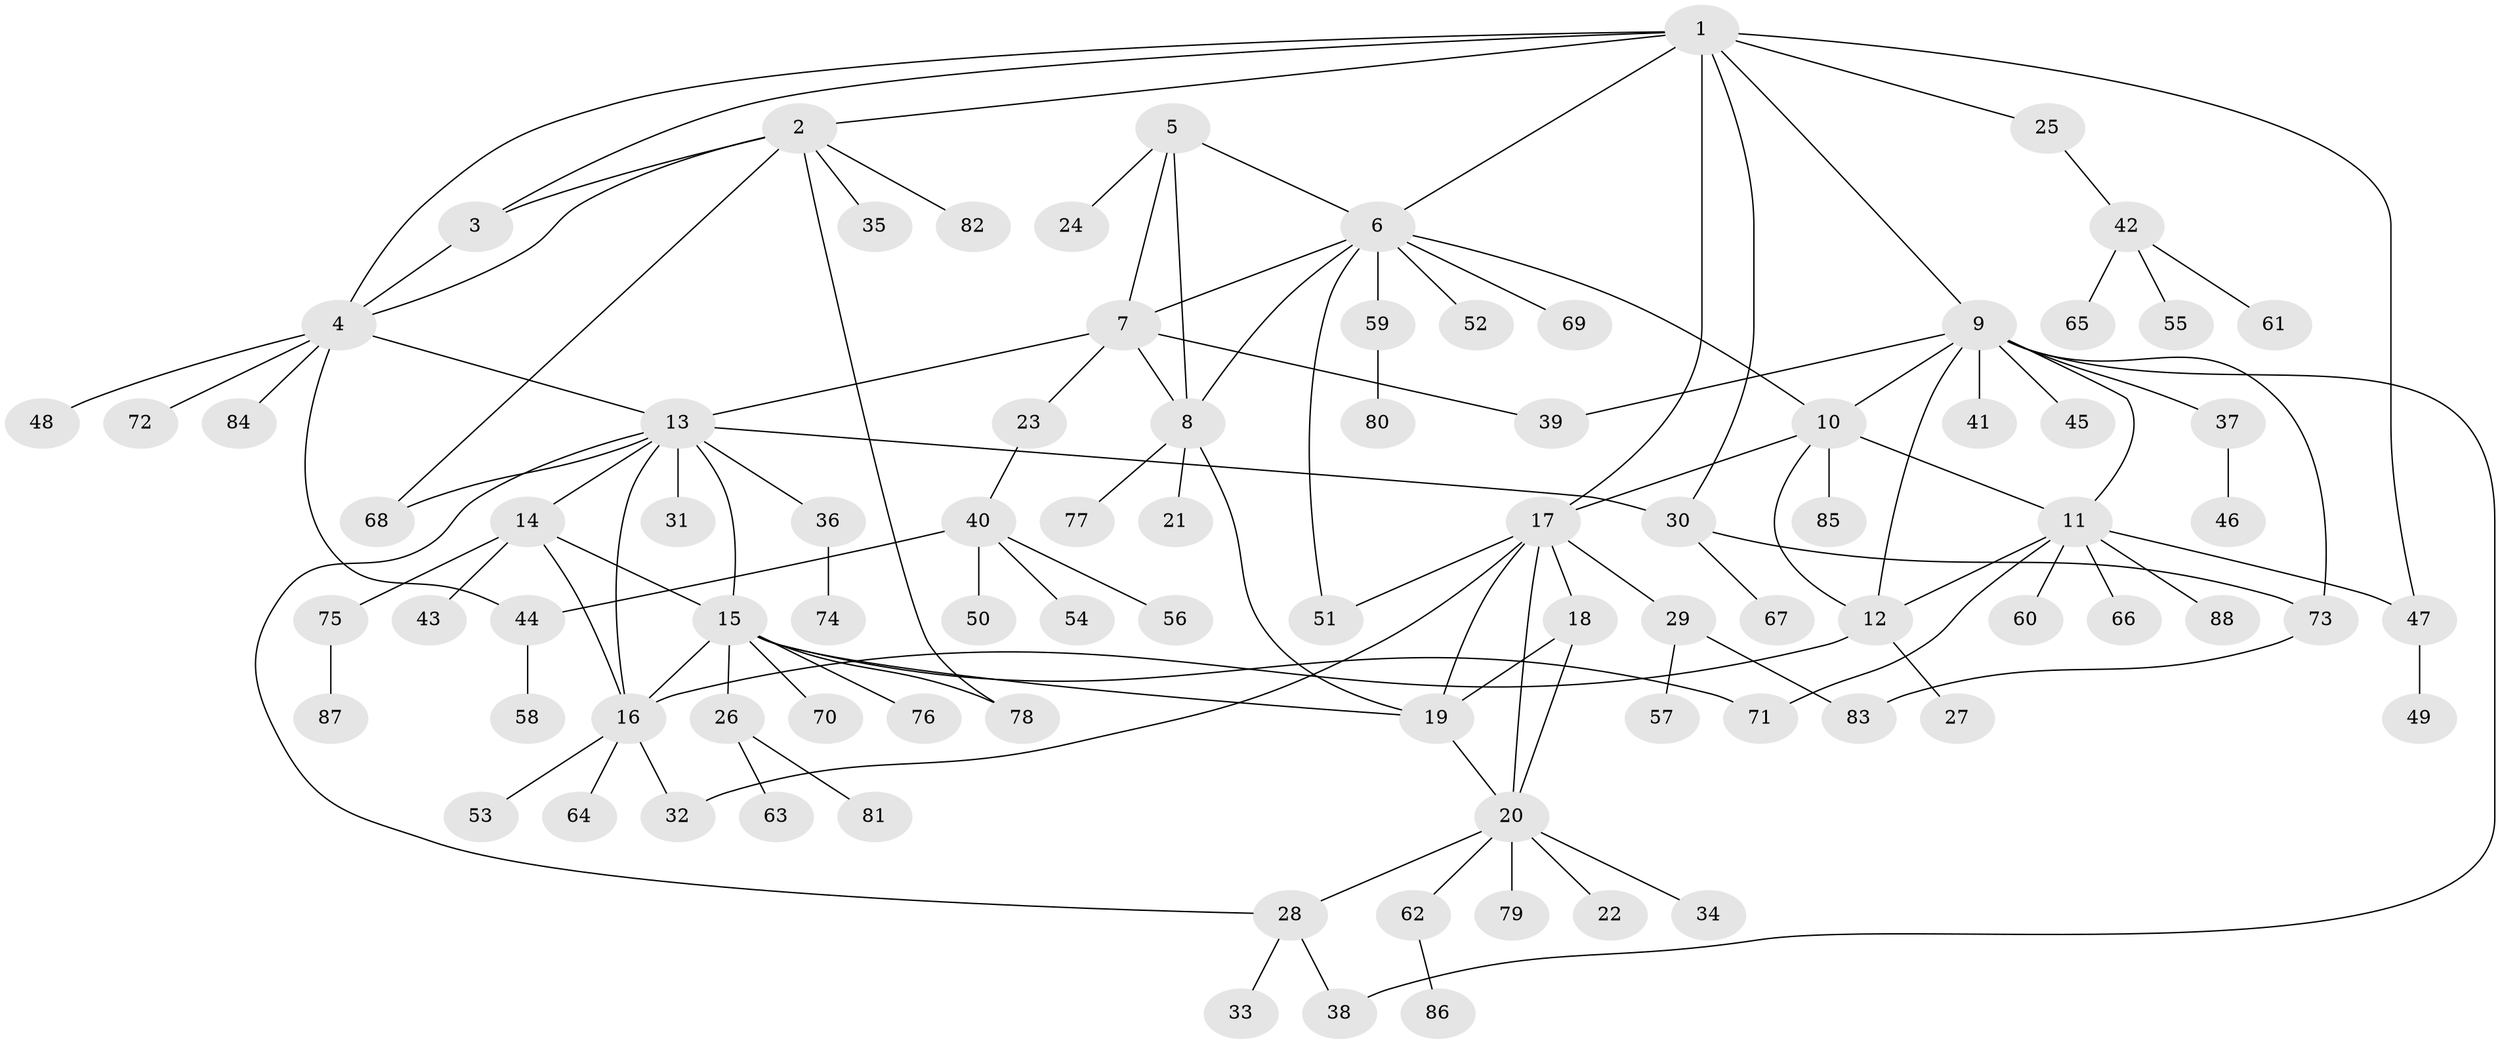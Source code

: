 // coarse degree distribution, {4: 0.05714285714285714, 2: 0.05714285714285714, 1: 0.7714285714285715, 5: 0.02857142857142857, 7: 0.02857142857142857, 9: 0.02857142857142857, 20: 0.02857142857142857}
// Generated by graph-tools (version 1.1) at 2025/58/03/04/25 21:58:22]
// undirected, 88 vertices, 121 edges
graph export_dot {
graph [start="1"]
  node [color=gray90,style=filled];
  1;
  2;
  3;
  4;
  5;
  6;
  7;
  8;
  9;
  10;
  11;
  12;
  13;
  14;
  15;
  16;
  17;
  18;
  19;
  20;
  21;
  22;
  23;
  24;
  25;
  26;
  27;
  28;
  29;
  30;
  31;
  32;
  33;
  34;
  35;
  36;
  37;
  38;
  39;
  40;
  41;
  42;
  43;
  44;
  45;
  46;
  47;
  48;
  49;
  50;
  51;
  52;
  53;
  54;
  55;
  56;
  57;
  58;
  59;
  60;
  61;
  62;
  63;
  64;
  65;
  66;
  67;
  68;
  69;
  70;
  71;
  72;
  73;
  74;
  75;
  76;
  77;
  78;
  79;
  80;
  81;
  82;
  83;
  84;
  85;
  86;
  87;
  88;
  1 -- 2;
  1 -- 3;
  1 -- 4;
  1 -- 6;
  1 -- 9;
  1 -- 17;
  1 -- 25;
  1 -- 30;
  1 -- 47;
  2 -- 3;
  2 -- 4;
  2 -- 35;
  2 -- 68;
  2 -- 78;
  2 -- 82;
  3 -- 4;
  4 -- 13;
  4 -- 44;
  4 -- 48;
  4 -- 72;
  4 -- 84;
  5 -- 6;
  5 -- 7;
  5 -- 8;
  5 -- 24;
  6 -- 7;
  6 -- 8;
  6 -- 10;
  6 -- 51;
  6 -- 52;
  6 -- 59;
  6 -- 69;
  7 -- 8;
  7 -- 13;
  7 -- 23;
  7 -- 39;
  8 -- 19;
  8 -- 21;
  8 -- 77;
  9 -- 10;
  9 -- 11;
  9 -- 12;
  9 -- 37;
  9 -- 38;
  9 -- 39;
  9 -- 41;
  9 -- 45;
  9 -- 73;
  10 -- 11;
  10 -- 12;
  10 -- 17;
  10 -- 85;
  11 -- 12;
  11 -- 47;
  11 -- 60;
  11 -- 66;
  11 -- 71;
  11 -- 88;
  12 -- 16;
  12 -- 27;
  13 -- 14;
  13 -- 15;
  13 -- 16;
  13 -- 28;
  13 -- 30;
  13 -- 31;
  13 -- 36;
  13 -- 68;
  14 -- 15;
  14 -- 16;
  14 -- 43;
  14 -- 75;
  15 -- 16;
  15 -- 19;
  15 -- 26;
  15 -- 70;
  15 -- 71;
  15 -- 76;
  15 -- 78;
  16 -- 32;
  16 -- 53;
  16 -- 64;
  17 -- 18;
  17 -- 19;
  17 -- 20;
  17 -- 29;
  17 -- 32;
  17 -- 51;
  18 -- 19;
  18 -- 20;
  19 -- 20;
  20 -- 22;
  20 -- 28;
  20 -- 34;
  20 -- 62;
  20 -- 79;
  23 -- 40;
  25 -- 42;
  26 -- 63;
  26 -- 81;
  28 -- 33;
  28 -- 38;
  29 -- 57;
  29 -- 83;
  30 -- 67;
  30 -- 73;
  36 -- 74;
  37 -- 46;
  40 -- 44;
  40 -- 50;
  40 -- 54;
  40 -- 56;
  42 -- 55;
  42 -- 61;
  42 -- 65;
  44 -- 58;
  47 -- 49;
  59 -- 80;
  62 -- 86;
  73 -- 83;
  75 -- 87;
}
